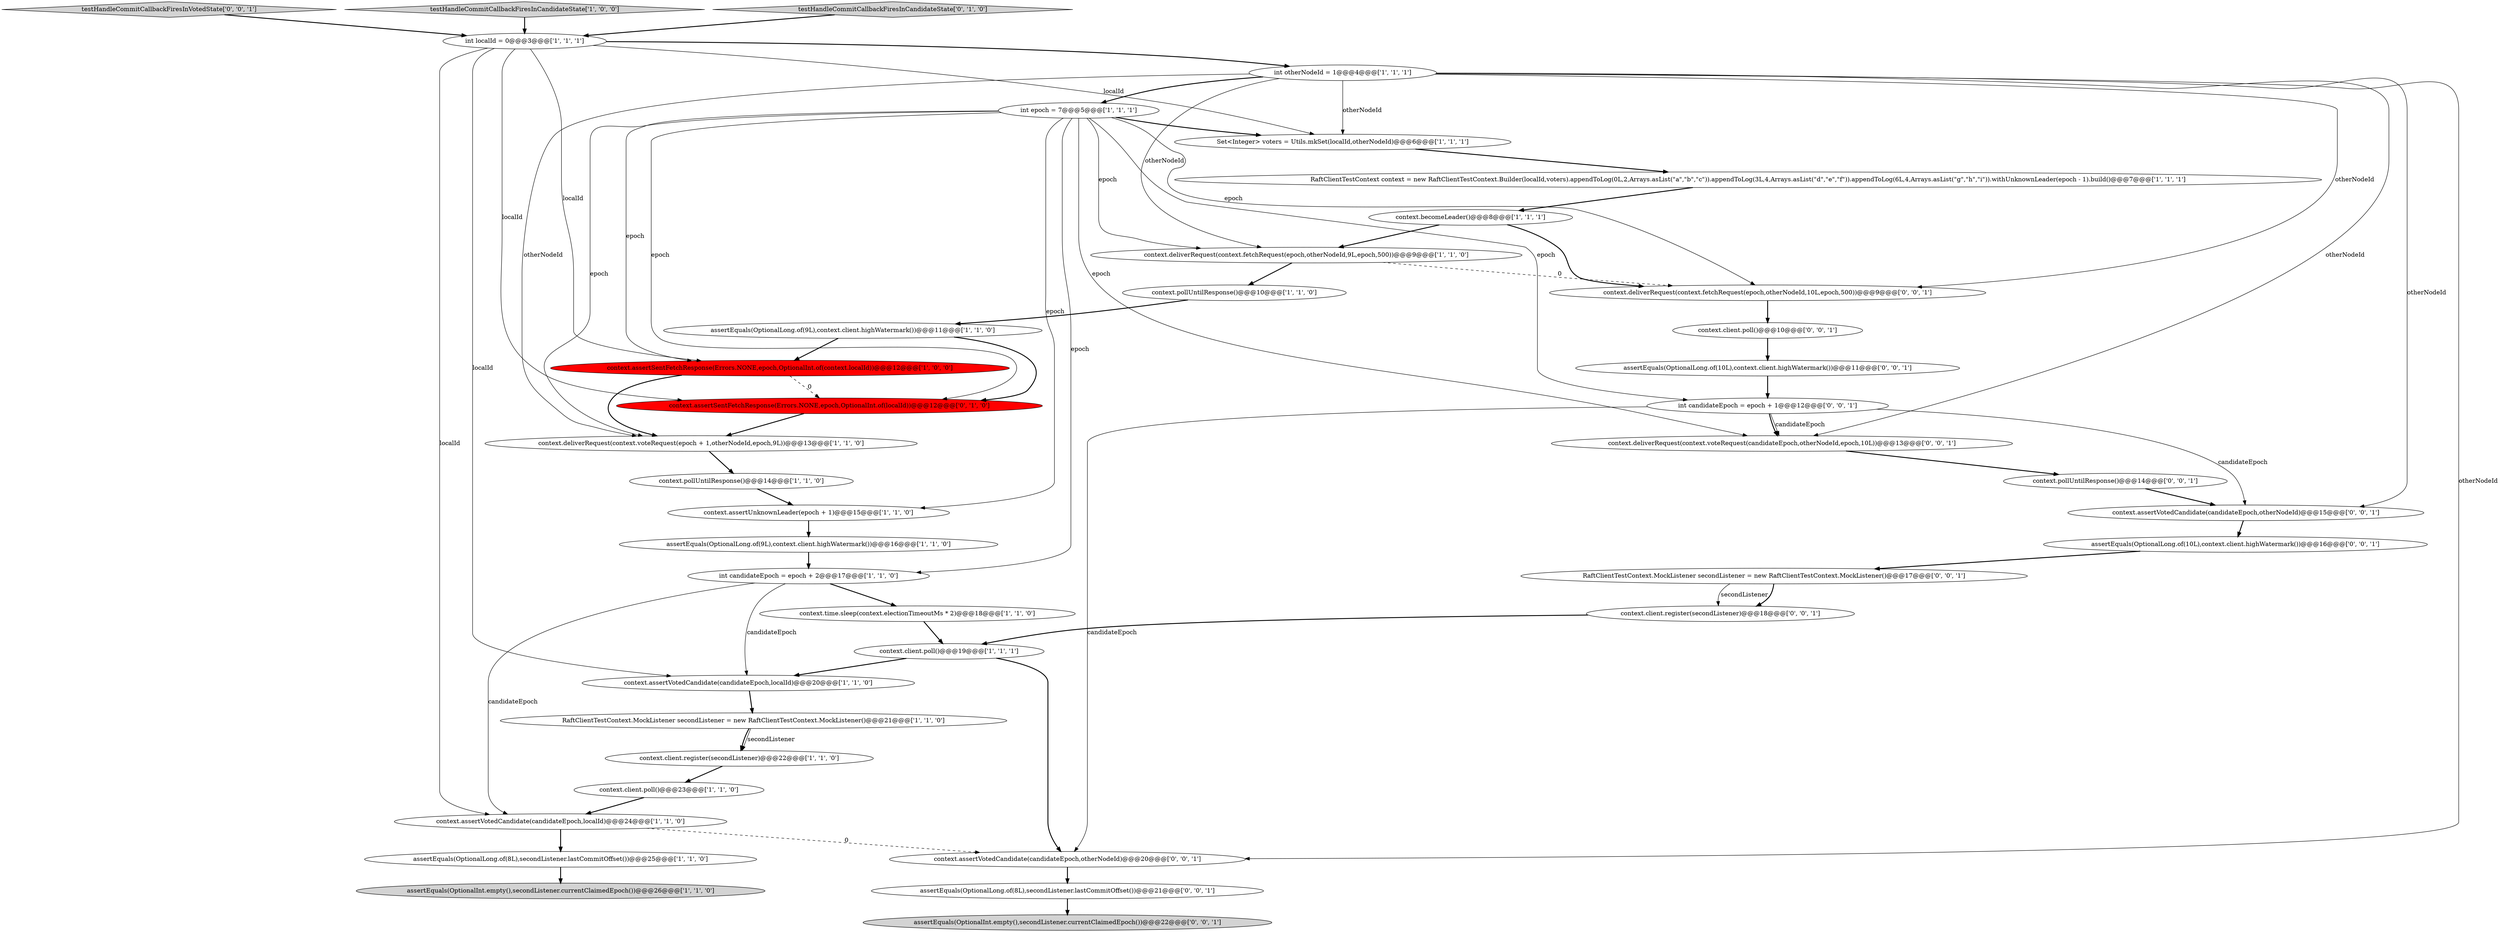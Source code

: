 digraph {
8 [style = filled, label = "assertEquals(OptionalLong.of(8L),secondListener.lastCommitOffset())@@@25@@@['1', '1', '0']", fillcolor = white, shape = ellipse image = "AAA0AAABBB1BBB"];
5 [style = filled, label = "context.deliverRequest(context.voteRequest(epoch + 1,otherNodeId,epoch,9L))@@@13@@@['1', '1', '0']", fillcolor = white, shape = ellipse image = "AAA0AAABBB1BBB"];
11 [style = filled, label = "context.pollUntilResponse()@@@10@@@['1', '1', '0']", fillcolor = white, shape = ellipse image = "AAA0AAABBB1BBB"];
13 [style = filled, label = "context.assertSentFetchResponse(Errors.NONE,epoch,OptionalInt.of(context.localId))@@@12@@@['1', '0', '0']", fillcolor = red, shape = ellipse image = "AAA1AAABBB1BBB"];
32 [style = filled, label = "context.client.register(secondListener)@@@18@@@['0', '0', '1']", fillcolor = white, shape = ellipse image = "AAA0AAABBB3BBB"];
9 [style = filled, label = "context.becomeLeader()@@@8@@@['1', '1', '1']", fillcolor = white, shape = ellipse image = "AAA0AAABBB1BBB"];
37 [style = filled, label = "int candidateEpoch = epoch + 1@@@12@@@['0', '0', '1']", fillcolor = white, shape = ellipse image = "AAA0AAABBB3BBB"];
38 [style = filled, label = "assertEquals(OptionalLong.of(10L),context.client.highWatermark())@@@11@@@['0', '0', '1']", fillcolor = white, shape = ellipse image = "AAA0AAABBB3BBB"];
1 [style = filled, label = "context.assertVotedCandidate(candidateEpoch,localId)@@@24@@@['1', '1', '0']", fillcolor = white, shape = ellipse image = "AAA0AAABBB1BBB"];
34 [style = filled, label = "testHandleCommitCallbackFiresInVotedState['0', '0', '1']", fillcolor = lightgray, shape = diamond image = "AAA0AAABBB3BBB"];
31 [style = filled, label = "assertEquals(OptionalInt.empty(),secondListener.currentClaimedEpoch())@@@22@@@['0', '0', '1']", fillcolor = lightgray, shape = ellipse image = "AAA0AAABBB3BBB"];
4 [style = filled, label = "assertEquals(OptionalInt.empty(),secondListener.currentClaimedEpoch())@@@26@@@['1', '1', '0']", fillcolor = lightgray, shape = ellipse image = "AAA0AAABBB1BBB"];
19 [style = filled, label = "int candidateEpoch = epoch + 2@@@17@@@['1', '1', '0']", fillcolor = white, shape = ellipse image = "AAA0AAABBB1BBB"];
18 [style = filled, label = "context.client.poll()@@@19@@@['1', '1', '1']", fillcolor = white, shape = ellipse image = "AAA0AAABBB1BBB"];
2 [style = filled, label = "int localId = 0@@@3@@@['1', '1', '1']", fillcolor = white, shape = ellipse image = "AAA0AAABBB1BBB"];
14 [style = filled, label = "context.pollUntilResponse()@@@14@@@['1', '1', '0']", fillcolor = white, shape = ellipse image = "AAA0AAABBB1BBB"];
36 [style = filled, label = "context.assertVotedCandidate(candidateEpoch,otherNodeId)@@@15@@@['0', '0', '1']", fillcolor = white, shape = ellipse image = "AAA0AAABBB3BBB"];
17 [style = filled, label = "assertEquals(OptionalLong.of(9L),context.client.highWatermark())@@@16@@@['1', '1', '0']", fillcolor = white, shape = ellipse image = "AAA0AAABBB1BBB"];
12 [style = filled, label = "int epoch = 7@@@5@@@['1', '1', '1']", fillcolor = white, shape = ellipse image = "AAA0AAABBB1BBB"];
35 [style = filled, label = "context.client.poll()@@@10@@@['0', '0', '1']", fillcolor = white, shape = ellipse image = "AAA0AAABBB3BBB"];
27 [style = filled, label = "context.deliverRequest(context.voteRequest(candidateEpoch,otherNodeId,epoch,10L))@@@13@@@['0', '0', '1']", fillcolor = white, shape = ellipse image = "AAA0AAABBB3BBB"];
25 [style = filled, label = "context.assertSentFetchResponse(Errors.NONE,epoch,OptionalInt.of(localId))@@@12@@@['0', '1', '0']", fillcolor = red, shape = ellipse image = "AAA1AAABBB2BBB"];
22 [style = filled, label = "int otherNodeId = 1@@@4@@@['1', '1', '1']", fillcolor = white, shape = ellipse image = "AAA0AAABBB1BBB"];
23 [style = filled, label = "assertEquals(OptionalLong.of(9L),context.client.highWatermark())@@@11@@@['1', '1', '0']", fillcolor = white, shape = ellipse image = "AAA0AAABBB1BBB"];
24 [style = filled, label = "context.deliverRequest(context.fetchRequest(epoch,otherNodeId,9L,epoch,500))@@@9@@@['1', '1', '0']", fillcolor = white, shape = ellipse image = "AAA0AAABBB1BBB"];
15 [style = filled, label = "RaftClientTestContext context = new RaftClientTestContext.Builder(localId,voters).appendToLog(0L,2,Arrays.asList(\"a\",\"b\",\"c\")).appendToLog(3L,4,Arrays.asList(\"d\",\"e\",\"f\")).appendToLog(6L,4,Arrays.asList(\"g\",\"h\",\"i\")).withUnknownLeader(epoch - 1).build()@@@7@@@['1', '1', '1']", fillcolor = white, shape = ellipse image = "AAA0AAABBB1BBB"];
40 [style = filled, label = "context.pollUntilResponse()@@@14@@@['0', '0', '1']", fillcolor = white, shape = ellipse image = "AAA0AAABBB3BBB"];
10 [style = filled, label = "context.client.poll()@@@23@@@['1', '1', '0']", fillcolor = white, shape = ellipse image = "AAA0AAABBB1BBB"];
6 [style = filled, label = "RaftClientTestContext.MockListener secondListener = new RaftClientTestContext.MockListener()@@@21@@@['1', '1', '0']", fillcolor = white, shape = ellipse image = "AAA0AAABBB1BBB"];
7 [style = filled, label = "context.assertVotedCandidate(candidateEpoch,localId)@@@20@@@['1', '1', '0']", fillcolor = white, shape = ellipse image = "AAA0AAABBB1BBB"];
21 [style = filled, label = "testHandleCommitCallbackFiresInCandidateState['1', '0', '0']", fillcolor = lightgray, shape = diamond image = "AAA0AAABBB1BBB"];
30 [style = filled, label = "context.assertVotedCandidate(candidateEpoch,otherNodeId)@@@20@@@['0', '0', '1']", fillcolor = white, shape = ellipse image = "AAA0AAABBB3BBB"];
26 [style = filled, label = "testHandleCommitCallbackFiresInCandidateState['0', '1', '0']", fillcolor = lightgray, shape = diamond image = "AAA0AAABBB2BBB"];
39 [style = filled, label = "assertEquals(OptionalLong.of(10L),context.client.highWatermark())@@@16@@@['0', '0', '1']", fillcolor = white, shape = ellipse image = "AAA0AAABBB3BBB"];
3 [style = filled, label = "context.client.register(secondListener)@@@22@@@['1', '1', '0']", fillcolor = white, shape = ellipse image = "AAA0AAABBB1BBB"];
0 [style = filled, label = "context.assertUnknownLeader(epoch + 1)@@@15@@@['1', '1', '0']", fillcolor = white, shape = ellipse image = "AAA0AAABBB1BBB"];
28 [style = filled, label = "context.deliverRequest(context.fetchRequest(epoch,otherNodeId,10L,epoch,500))@@@9@@@['0', '0', '1']", fillcolor = white, shape = ellipse image = "AAA0AAABBB3BBB"];
20 [style = filled, label = "Set<Integer> voters = Utils.mkSet(localId,otherNodeId)@@@6@@@['1', '1', '1']", fillcolor = white, shape = ellipse image = "AAA0AAABBB1BBB"];
29 [style = filled, label = "RaftClientTestContext.MockListener secondListener = new RaftClientTestContext.MockListener()@@@17@@@['0', '0', '1']", fillcolor = white, shape = ellipse image = "AAA0AAABBB3BBB"];
16 [style = filled, label = "context.time.sleep(context.electionTimeoutMs * 2)@@@18@@@['1', '1', '0']", fillcolor = white, shape = ellipse image = "AAA0AAABBB1BBB"];
33 [style = filled, label = "assertEquals(OptionalLong.of(8L),secondListener.lastCommitOffset())@@@21@@@['0', '0', '1']", fillcolor = white, shape = ellipse image = "AAA0AAABBB3BBB"];
22->5 [style = solid, label="otherNodeId"];
6->3 [style = bold, label=""];
2->20 [style = solid, label="localId"];
23->25 [style = bold, label=""];
12->0 [style = solid, label="epoch"];
22->28 [style = solid, label="otherNodeId"];
16->18 [style = bold, label=""];
12->24 [style = solid, label="epoch"];
1->8 [style = bold, label=""];
12->27 [style = solid, label="epoch"];
30->33 [style = bold, label=""];
37->27 [style = bold, label=""];
37->27 [style = solid, label="candidateEpoch"];
0->17 [style = bold, label=""];
22->27 [style = solid, label="otherNodeId"];
22->24 [style = solid, label="otherNodeId"];
2->13 [style = solid, label="localId"];
1->30 [style = dashed, label="0"];
12->20 [style = bold, label=""];
18->30 [style = bold, label=""];
37->30 [style = solid, label="candidateEpoch"];
5->14 [style = bold, label=""];
13->25 [style = dashed, label="0"];
2->7 [style = solid, label="localId"];
19->1 [style = solid, label="candidateEpoch"];
17->19 [style = bold, label=""];
36->39 [style = bold, label=""];
29->32 [style = solid, label="secondListener"];
24->28 [style = dashed, label="0"];
22->30 [style = solid, label="otherNodeId"];
19->16 [style = bold, label=""];
21->2 [style = bold, label=""];
12->37 [style = solid, label="epoch"];
9->28 [style = bold, label=""];
3->10 [style = bold, label=""];
26->2 [style = bold, label=""];
28->35 [style = bold, label=""];
12->13 [style = solid, label="epoch"];
14->0 [style = bold, label=""];
34->2 [style = bold, label=""];
6->3 [style = solid, label="secondListener"];
38->37 [style = bold, label=""];
23->13 [style = bold, label=""];
15->9 [style = bold, label=""];
24->11 [style = bold, label=""];
22->12 [style = bold, label=""];
40->36 [style = bold, label=""];
29->32 [style = bold, label=""];
12->25 [style = solid, label="epoch"];
7->6 [style = bold, label=""];
22->36 [style = solid, label="otherNodeId"];
12->19 [style = solid, label="epoch"];
13->5 [style = bold, label=""];
12->28 [style = solid, label="epoch"];
33->31 [style = bold, label=""];
25->5 [style = bold, label=""];
2->25 [style = solid, label="localId"];
27->40 [style = bold, label=""];
35->38 [style = bold, label=""];
2->1 [style = solid, label="localId"];
8->4 [style = bold, label=""];
32->18 [style = bold, label=""];
2->22 [style = bold, label=""];
18->7 [style = bold, label=""];
10->1 [style = bold, label=""];
12->5 [style = solid, label="epoch"];
20->15 [style = bold, label=""];
11->23 [style = bold, label=""];
19->7 [style = solid, label="candidateEpoch"];
9->24 [style = bold, label=""];
39->29 [style = bold, label=""];
22->20 [style = solid, label="otherNodeId"];
37->36 [style = solid, label="candidateEpoch"];
}

